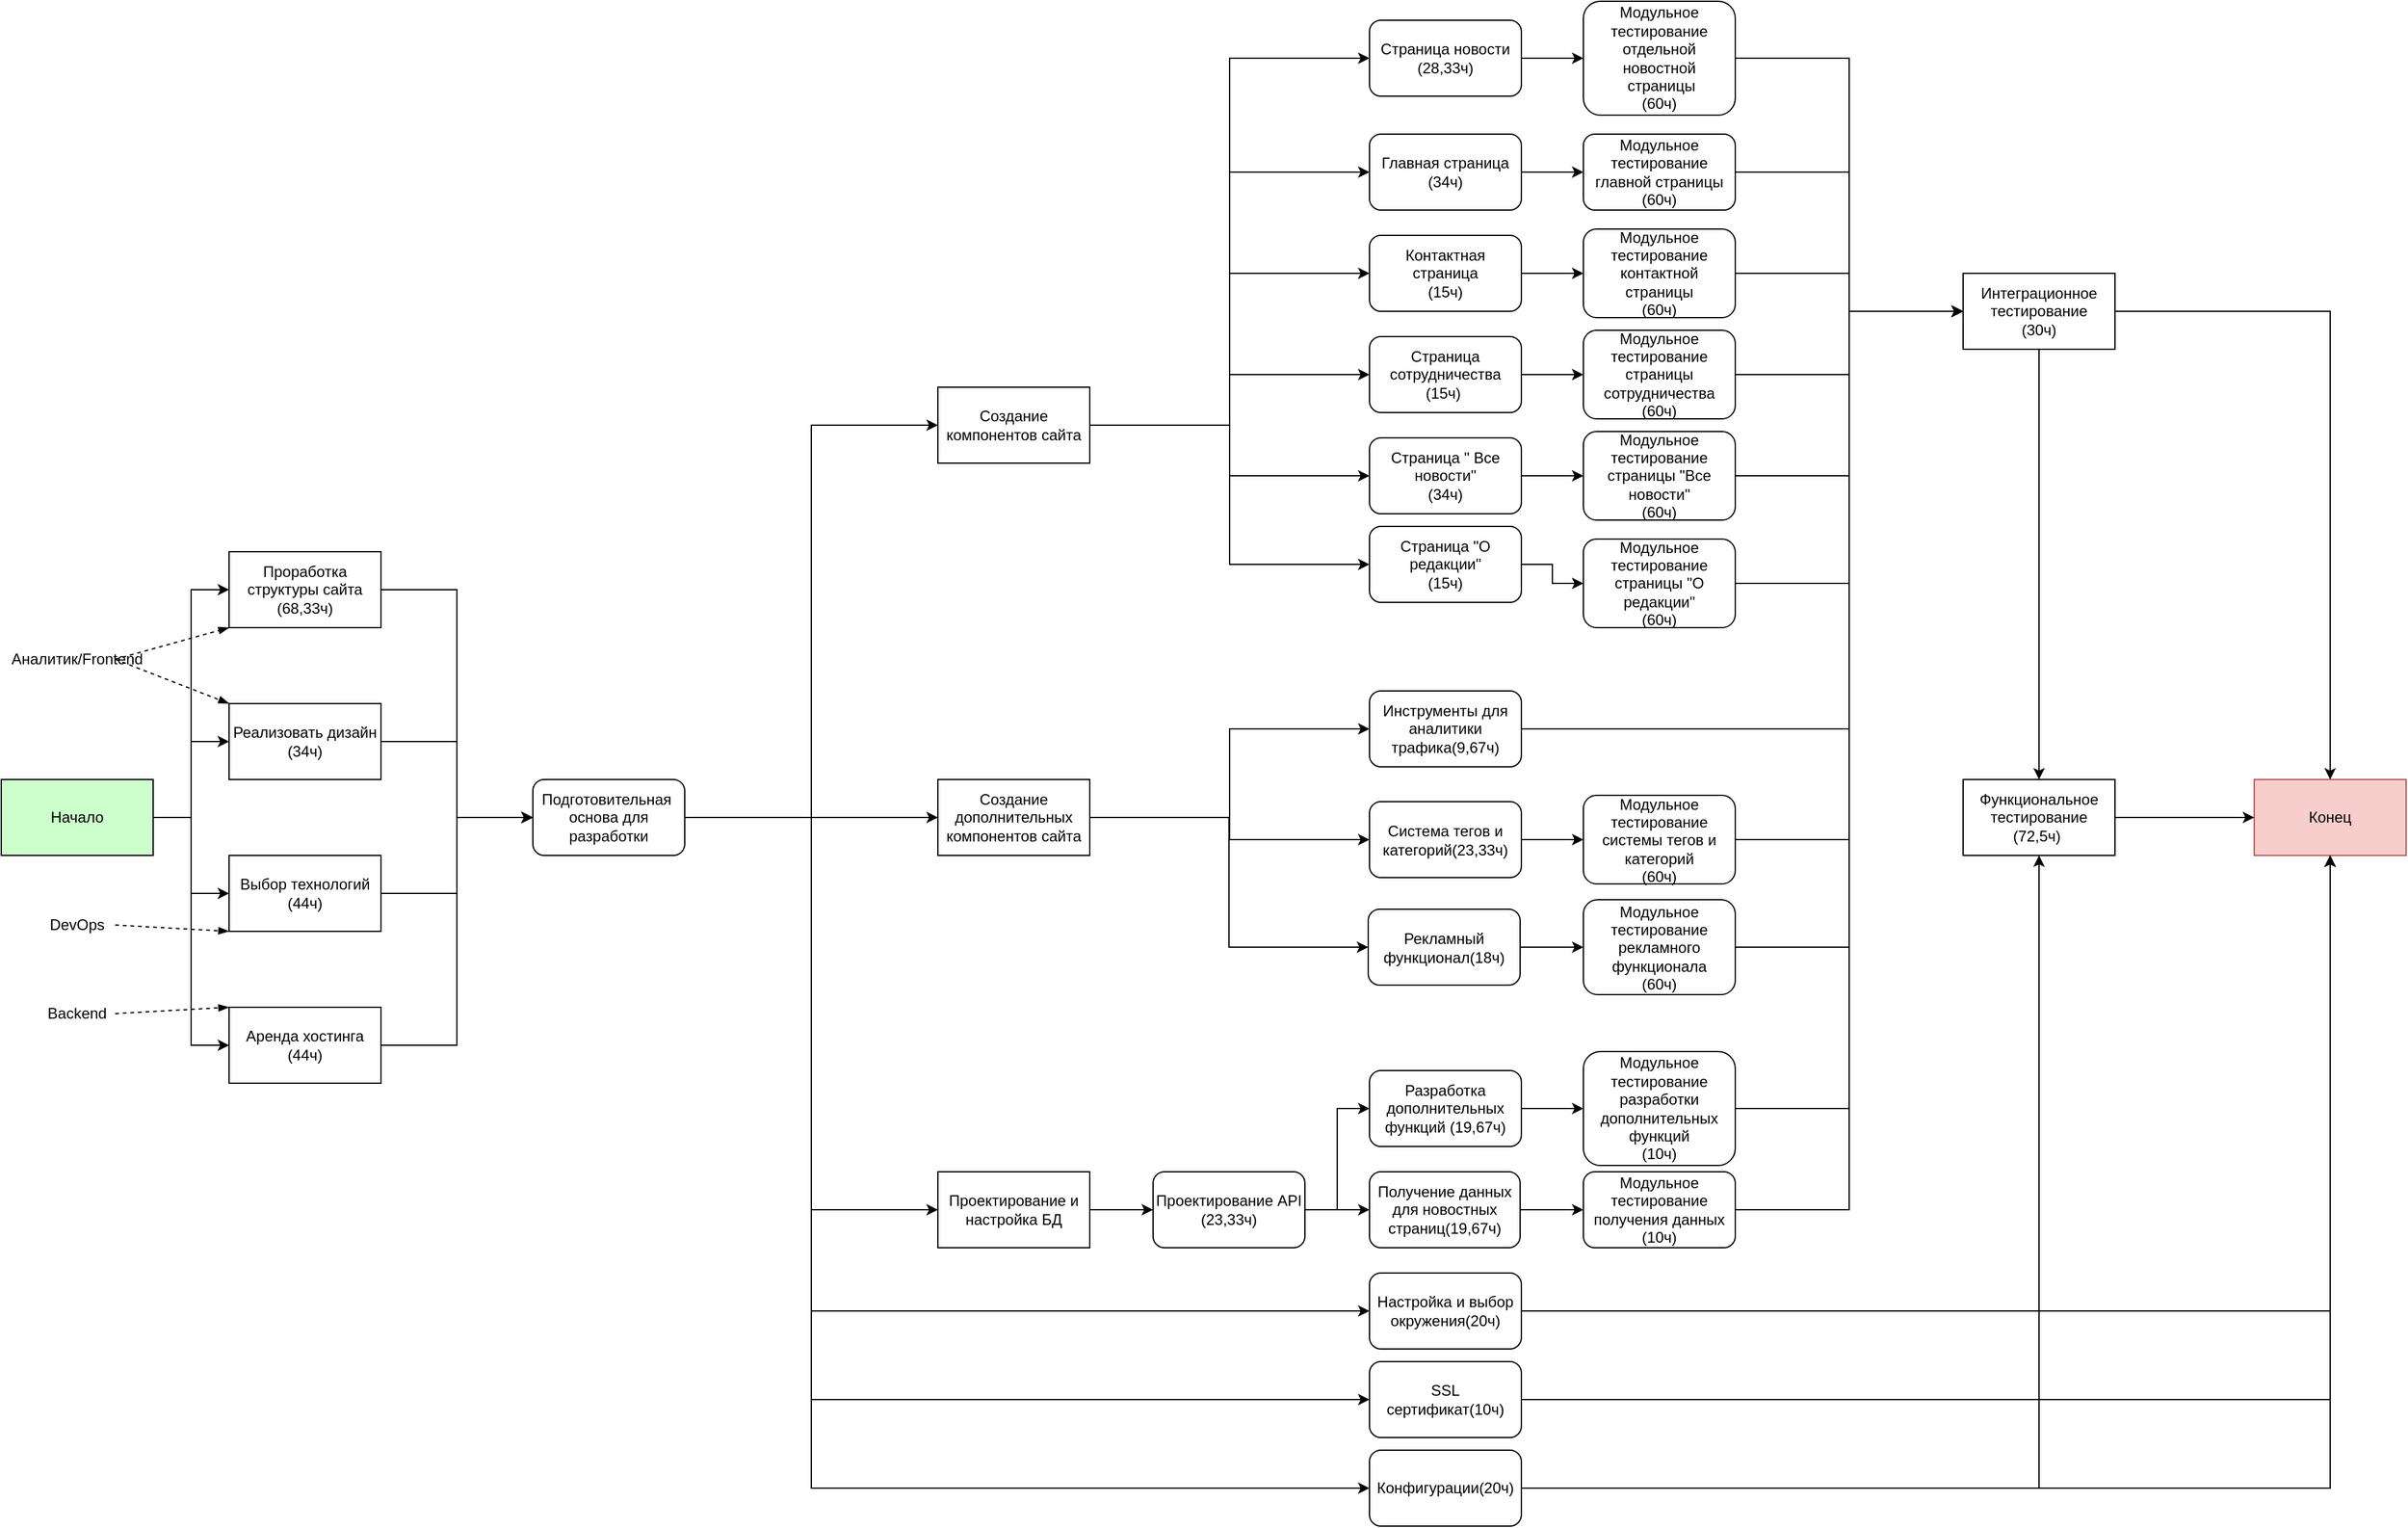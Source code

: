 <mxfile version="24.8.3">
  <diagram name="Страница — 1" id="zLys1Sj3gPk-hwhnI6pH">
    <mxGraphModel dx="2765" dy="2752" grid="1" gridSize="10" guides="1" tooltips="1" connect="1" arrows="1" fold="1" page="1" pageScale="1" pageWidth="827" pageHeight="1169" math="0" shadow="0">
      <root>
        <mxCell id="0" />
        <mxCell id="1" parent="0" />
        <mxCell id="U0roXIEywcuLpYvrEmHH-12" style="edgeStyle=orthogonalEdgeStyle;rounded=0;orthogonalLoop=1;jettySize=auto;html=1;exitX=1;exitY=0.5;exitDx=0;exitDy=0;entryX=0;entryY=0.5;entryDx=0;entryDy=0;" edge="1" parent="1" source="U0roXIEywcuLpYvrEmHH-1" target="U0roXIEywcuLpYvrEmHH-5">
          <mxGeometry relative="1" as="geometry" />
        </mxCell>
        <mxCell id="U0roXIEywcuLpYvrEmHH-13" style="edgeStyle=orthogonalEdgeStyle;rounded=0;orthogonalLoop=1;jettySize=auto;html=1;exitX=1;exitY=0.5;exitDx=0;exitDy=0;entryX=0;entryY=0.5;entryDx=0;entryDy=0;" edge="1" parent="1" source="U0roXIEywcuLpYvrEmHH-1" target="U0roXIEywcuLpYvrEmHH-6">
          <mxGeometry relative="1" as="geometry" />
        </mxCell>
        <mxCell id="U0roXIEywcuLpYvrEmHH-14" style="edgeStyle=orthogonalEdgeStyle;rounded=0;orthogonalLoop=1;jettySize=auto;html=1;exitX=1;exitY=0.5;exitDx=0;exitDy=0;entryX=0;entryY=0.5;entryDx=0;entryDy=0;" edge="1" parent="1" source="U0roXIEywcuLpYvrEmHH-1" target="U0roXIEywcuLpYvrEmHH-3">
          <mxGeometry relative="1" as="geometry" />
        </mxCell>
        <mxCell id="U0roXIEywcuLpYvrEmHH-15" style="edgeStyle=orthogonalEdgeStyle;rounded=0;orthogonalLoop=1;jettySize=auto;html=1;exitX=1;exitY=0.5;exitDx=0;exitDy=0;entryX=0;entryY=0.5;entryDx=0;entryDy=0;" edge="1" parent="1" source="U0roXIEywcuLpYvrEmHH-1" target="U0roXIEywcuLpYvrEmHH-2">
          <mxGeometry relative="1" as="geometry" />
        </mxCell>
        <mxCell id="U0roXIEywcuLpYvrEmHH-1" value="Начало" style="rounded=0;whiteSpace=wrap;html=1;fillColor=#CCFFCC;" vertex="1" parent="1">
          <mxGeometry x="160" y="440" width="120" height="60" as="geometry" />
        </mxCell>
        <mxCell id="U0roXIEywcuLpYvrEmHH-20" style="edgeStyle=orthogonalEdgeStyle;rounded=0;orthogonalLoop=1;jettySize=auto;html=1;exitX=1;exitY=0.5;exitDx=0;exitDy=0;entryX=0;entryY=0.5;entryDx=0;entryDy=0;" edge="1" parent="1" source="U0roXIEywcuLpYvrEmHH-2" target="U0roXIEywcuLpYvrEmHH-16">
          <mxGeometry relative="1" as="geometry" />
        </mxCell>
        <mxCell id="U0roXIEywcuLpYvrEmHH-2" value="Проработка структуры сайта&lt;div&gt;(68,33ч)&lt;/div&gt;" style="rounded=0;whiteSpace=wrap;html=1;" vertex="1" parent="1">
          <mxGeometry x="340" y="260" width="120" height="60" as="geometry" />
        </mxCell>
        <mxCell id="U0roXIEywcuLpYvrEmHH-19" style="edgeStyle=orthogonalEdgeStyle;rounded=0;orthogonalLoop=1;jettySize=auto;html=1;exitX=1;exitY=0.5;exitDx=0;exitDy=0;entryX=0;entryY=0.5;entryDx=0;entryDy=0;" edge="1" parent="1" source="U0roXIEywcuLpYvrEmHH-3" target="U0roXIEywcuLpYvrEmHH-16">
          <mxGeometry relative="1" as="geometry" />
        </mxCell>
        <mxCell id="U0roXIEywcuLpYvrEmHH-3" value="Реализовать дизайн&lt;div&gt;(34ч)&lt;/div&gt;" style="rounded=0;whiteSpace=wrap;html=1;" vertex="1" parent="1">
          <mxGeometry x="340" y="380" width="120" height="60" as="geometry" />
        </mxCell>
        <mxCell id="U0roXIEywcuLpYvrEmHH-18" style="edgeStyle=orthogonalEdgeStyle;rounded=0;orthogonalLoop=1;jettySize=auto;html=1;exitX=1;exitY=0.5;exitDx=0;exitDy=0;entryX=0;entryY=0.5;entryDx=0;entryDy=0;" edge="1" parent="1" source="U0roXIEywcuLpYvrEmHH-5" target="U0roXIEywcuLpYvrEmHH-16">
          <mxGeometry relative="1" as="geometry" />
        </mxCell>
        <mxCell id="U0roXIEywcuLpYvrEmHH-5" value="Выбор технологий&lt;div&gt;(44ч)&lt;/div&gt;" style="rounded=0;whiteSpace=wrap;html=1;" vertex="1" parent="1">
          <mxGeometry x="340" y="500" width="120" height="60" as="geometry" />
        </mxCell>
        <mxCell id="U0roXIEywcuLpYvrEmHH-17" style="edgeStyle=orthogonalEdgeStyle;rounded=0;orthogonalLoop=1;jettySize=auto;html=1;exitX=1;exitY=0.5;exitDx=0;exitDy=0;entryX=0;entryY=0.5;entryDx=0;entryDy=0;" edge="1" parent="1" source="U0roXIEywcuLpYvrEmHH-6" target="U0roXIEywcuLpYvrEmHH-16">
          <mxGeometry relative="1" as="geometry" />
        </mxCell>
        <mxCell id="U0roXIEywcuLpYvrEmHH-6" value="Аренда хостинга&lt;div&gt;(44ч)&lt;/div&gt;" style="rounded=0;whiteSpace=wrap;html=1;" vertex="1" parent="1">
          <mxGeometry x="340" y="620" width="120" height="60" as="geometry" />
        </mxCell>
        <mxCell id="U0roXIEywcuLpYvrEmHH-56" style="edgeStyle=orthogonalEdgeStyle;rounded=0;orthogonalLoop=1;jettySize=auto;html=1;exitX=1;exitY=0.5;exitDx=0;exitDy=0;entryX=0;entryY=0.5;entryDx=0;entryDy=0;" edge="1" parent="1" source="U0roXIEywcuLpYvrEmHH-8" target="U0roXIEywcuLpYvrEmHH-51">
          <mxGeometry relative="1" as="geometry" />
        </mxCell>
        <mxCell id="U0roXIEywcuLpYvrEmHH-57" style="edgeStyle=orthogonalEdgeStyle;rounded=0;orthogonalLoop=1;jettySize=auto;html=1;exitX=1;exitY=0.5;exitDx=0;exitDy=0;entryX=0;entryY=0.5;entryDx=0;entryDy=0;" edge="1" parent="1" source="U0roXIEywcuLpYvrEmHH-8" target="U0roXIEywcuLpYvrEmHH-53">
          <mxGeometry relative="1" as="geometry" />
        </mxCell>
        <mxCell id="U0roXIEywcuLpYvrEmHH-58" style="edgeStyle=orthogonalEdgeStyle;rounded=0;orthogonalLoop=1;jettySize=auto;html=1;exitX=1;exitY=0.5;exitDx=0;exitDy=0;entryX=0;entryY=0.5;entryDx=0;entryDy=0;" edge="1" parent="1" source="U0roXIEywcuLpYvrEmHH-8" target="U0roXIEywcuLpYvrEmHH-54">
          <mxGeometry relative="1" as="geometry" />
        </mxCell>
        <mxCell id="U0roXIEywcuLpYvrEmHH-59" style="edgeStyle=orthogonalEdgeStyle;rounded=0;orthogonalLoop=1;jettySize=auto;html=1;exitX=1;exitY=0.5;exitDx=0;exitDy=0;entryX=0;entryY=0.5;entryDx=0;entryDy=0;" edge="1" parent="1" source="U0roXIEywcuLpYvrEmHH-8" target="U0roXIEywcuLpYvrEmHH-55">
          <mxGeometry relative="1" as="geometry" />
        </mxCell>
        <mxCell id="U0roXIEywcuLpYvrEmHH-83" style="edgeStyle=orthogonalEdgeStyle;rounded=0;orthogonalLoop=1;jettySize=auto;html=1;entryX=0;entryY=0.5;entryDx=0;entryDy=0;exitX=1;exitY=0.5;exitDx=0;exitDy=0;" edge="1" parent="1" source="U0roXIEywcuLpYvrEmHH-8" target="U0roXIEywcuLpYvrEmHH-73">
          <mxGeometry relative="1" as="geometry">
            <mxPoint x="1060" y="120" as="sourcePoint" />
          </mxGeometry>
        </mxCell>
        <mxCell id="U0roXIEywcuLpYvrEmHH-105" style="edgeStyle=orthogonalEdgeStyle;rounded=0;orthogonalLoop=1;jettySize=auto;html=1;exitX=1;exitY=0.5;exitDx=0;exitDy=0;entryX=0;entryY=0.5;entryDx=0;entryDy=0;" edge="1" parent="1" source="U0roXIEywcuLpYvrEmHH-8" target="U0roXIEywcuLpYvrEmHH-104">
          <mxGeometry relative="1" as="geometry" />
        </mxCell>
        <mxCell id="U0roXIEywcuLpYvrEmHH-8" value="Создание компонентов сайта" style="rounded=0;whiteSpace=wrap;html=1;" vertex="1" parent="1">
          <mxGeometry x="900" y="130" width="120" height="60" as="geometry" />
        </mxCell>
        <mxCell id="U0roXIEywcuLpYvrEmHH-88" style="edgeStyle=orthogonalEdgeStyle;rounded=0;orthogonalLoop=1;jettySize=auto;html=1;exitX=1;exitY=0.5;exitDx=0;exitDy=0;entryX=0;entryY=0.5;entryDx=0;entryDy=0;" edge="1" parent="1" source="U0roXIEywcuLpYvrEmHH-9" target="U0roXIEywcuLpYvrEmHH-87">
          <mxGeometry relative="1" as="geometry" />
        </mxCell>
        <mxCell id="U0roXIEywcuLpYvrEmHH-97" style="edgeStyle=orthogonalEdgeStyle;rounded=0;orthogonalLoop=1;jettySize=auto;html=1;exitX=1;exitY=0.5;exitDx=0;exitDy=0;entryX=0;entryY=0.5;entryDx=0;entryDy=0;" edge="1" parent="1" source="U0roXIEywcuLpYvrEmHH-9" target="U0roXIEywcuLpYvrEmHH-96">
          <mxGeometry relative="1" as="geometry" />
        </mxCell>
        <mxCell id="U0roXIEywcuLpYvrEmHH-102" style="edgeStyle=orthogonalEdgeStyle;rounded=0;orthogonalLoop=1;jettySize=auto;html=1;exitX=1;exitY=0.5;exitDx=0;exitDy=0;entryX=0;entryY=0.5;entryDx=0;entryDy=0;" edge="1" parent="1" source="U0roXIEywcuLpYvrEmHH-9" target="U0roXIEywcuLpYvrEmHH-101">
          <mxGeometry relative="1" as="geometry" />
        </mxCell>
        <mxCell id="U0roXIEywcuLpYvrEmHH-9" value="Создание дополнительных компонентов сайта" style="rounded=0;whiteSpace=wrap;html=1;" vertex="1" parent="1">
          <mxGeometry x="900" y="440" width="120" height="60" as="geometry" />
        </mxCell>
        <mxCell id="U0roXIEywcuLpYvrEmHH-111" style="edgeStyle=orthogonalEdgeStyle;rounded=0;orthogonalLoop=1;jettySize=auto;html=1;exitX=1;exitY=0.5;exitDx=0;exitDy=0;entryX=0;entryY=0.5;entryDx=0;entryDy=0;" edge="1" parent="1" source="U0roXIEywcuLpYvrEmHH-10" target="U0roXIEywcuLpYvrEmHH-110">
          <mxGeometry relative="1" as="geometry" />
        </mxCell>
        <mxCell id="U0roXIEywcuLpYvrEmHH-10" value="Проектирование и настройка БД" style="rounded=0;whiteSpace=wrap;html=1;" vertex="1" parent="1">
          <mxGeometry x="900" y="750" width="120" height="60" as="geometry" />
        </mxCell>
        <mxCell id="U0roXIEywcuLpYvrEmHH-39" style="edgeStyle=orthogonalEdgeStyle;rounded=0;orthogonalLoop=1;jettySize=auto;html=1;exitX=1;exitY=0.5;exitDx=0;exitDy=0;entryX=0;entryY=0.5;entryDx=0;entryDy=0;" edge="1" parent="1" target="U0roXIEywcuLpYvrEmHH-35">
          <mxGeometry relative="1" as="geometry">
            <mxPoint x="710" y="470" as="sourcePoint" />
            <mxPoint x="1350" y="950" as="targetPoint" />
            <Array as="points">
              <mxPoint x="800" y="470" />
              <mxPoint x="800" y="1000" />
            </Array>
          </mxGeometry>
        </mxCell>
        <mxCell id="U0roXIEywcuLpYvrEmHH-40" style="edgeStyle=orthogonalEdgeStyle;rounded=0;orthogonalLoop=1;jettySize=auto;html=1;exitX=1;exitY=0.5;exitDx=0;exitDy=0;entryX=0;entryY=0.5;entryDx=0;entryDy=0;" edge="1" parent="1" source="U0roXIEywcuLpYvrEmHH-16" target="U0roXIEywcuLpYvrEmHH-34">
          <mxGeometry relative="1" as="geometry">
            <Array as="points">
              <mxPoint x="800" y="470" />
              <mxPoint x="800" y="930" />
            </Array>
          </mxGeometry>
        </mxCell>
        <mxCell id="U0roXIEywcuLpYvrEmHH-41" style="edgeStyle=orthogonalEdgeStyle;rounded=0;orthogonalLoop=1;jettySize=auto;html=1;exitX=1;exitY=0.5;exitDx=0;exitDy=0;entryX=0;entryY=0.5;entryDx=0;entryDy=0;" edge="1" parent="1" source="U0roXIEywcuLpYvrEmHH-16" target="U0roXIEywcuLpYvrEmHH-33">
          <mxGeometry relative="1" as="geometry">
            <Array as="points">
              <mxPoint x="800" y="470" />
              <mxPoint x="800" y="860" />
            </Array>
          </mxGeometry>
        </mxCell>
        <mxCell id="U0roXIEywcuLpYvrEmHH-46" style="edgeStyle=orthogonalEdgeStyle;rounded=0;orthogonalLoop=1;jettySize=auto;html=1;exitX=1;exitY=0.5;exitDx=0;exitDy=0;entryX=0;entryY=0.5;entryDx=0;entryDy=0;" edge="1" parent="1" source="U0roXIEywcuLpYvrEmHH-16" target="U0roXIEywcuLpYvrEmHH-10">
          <mxGeometry relative="1" as="geometry" />
        </mxCell>
        <mxCell id="U0roXIEywcuLpYvrEmHH-47" style="edgeStyle=orthogonalEdgeStyle;rounded=0;orthogonalLoop=1;jettySize=auto;html=1;exitX=1;exitY=0.5;exitDx=0;exitDy=0;entryX=0;entryY=0.5;entryDx=0;entryDy=0;" edge="1" parent="1" source="U0roXIEywcuLpYvrEmHH-16" target="U0roXIEywcuLpYvrEmHH-8">
          <mxGeometry relative="1" as="geometry" />
        </mxCell>
        <mxCell id="U0roXIEywcuLpYvrEmHH-48" style="edgeStyle=orthogonalEdgeStyle;rounded=0;orthogonalLoop=1;jettySize=auto;html=1;exitX=1;exitY=0.5;exitDx=0;exitDy=0;" edge="1" parent="1" source="U0roXIEywcuLpYvrEmHH-16" target="U0roXIEywcuLpYvrEmHH-9">
          <mxGeometry relative="1" as="geometry" />
        </mxCell>
        <mxCell id="U0roXIEywcuLpYvrEmHH-16" value="Подготовительная&amp;nbsp;&lt;div&gt;основа для разработки&lt;/div&gt;" style="rounded=1;whiteSpace=wrap;html=1;" vertex="1" parent="1">
          <mxGeometry x="580" y="440" width="120" height="60" as="geometry" />
        </mxCell>
        <mxCell id="U0roXIEywcuLpYvrEmHH-21" value="Аналитик/Frontend" style="text;html=1;align=center;verticalAlign=middle;whiteSpace=wrap;rounded=0;" vertex="1" parent="1">
          <mxGeometry x="190" y="330" width="60" height="30" as="geometry" />
        </mxCell>
        <mxCell id="U0roXIEywcuLpYvrEmHH-22" value="DevOps" style="text;html=1;align=center;verticalAlign=middle;whiteSpace=wrap;rounded=0;" vertex="1" parent="1">
          <mxGeometry x="190" y="540" width="60" height="30" as="geometry" />
        </mxCell>
        <mxCell id="U0roXIEywcuLpYvrEmHH-24" value="Backend" style="text;html=1;align=center;verticalAlign=middle;whiteSpace=wrap;rounded=0;" vertex="1" parent="1">
          <mxGeometry x="190" y="610" width="60" height="30" as="geometry" />
        </mxCell>
        <mxCell id="U0roXIEywcuLpYvrEmHH-25" value="" style="fontSize=12;html=1;endArrow=blockThin;endFill=1;startArrow=none;rounded=0;startFill=0;dashed=1;exitX=1;exitY=0.5;exitDx=0;exitDy=0;entryX=0;entryY=1;entryDx=0;entryDy=0;" edge="1" parent="1" source="U0roXIEywcuLpYvrEmHH-21" target="U0roXIEywcuLpYvrEmHH-2">
          <mxGeometry width="60" height="60" relative="1" as="geometry">
            <mxPoint x="300" y="210" as="sourcePoint" />
            <mxPoint x="360" y="150" as="targetPoint" />
          </mxGeometry>
        </mxCell>
        <mxCell id="U0roXIEywcuLpYvrEmHH-26" value="" style="fontSize=12;html=1;endArrow=blockThin;endFill=1;startArrow=none;rounded=0;startFill=0;dashed=1;exitX=1;exitY=0.5;exitDx=0;exitDy=0;entryX=0;entryY=0;entryDx=0;entryDy=0;" edge="1" parent="1" source="U0roXIEywcuLpYvrEmHH-21" target="U0roXIEywcuLpYvrEmHH-3">
          <mxGeometry width="60" height="60" relative="1" as="geometry">
            <mxPoint x="260" y="375" as="sourcePoint" />
            <mxPoint x="350" y="300" as="targetPoint" />
          </mxGeometry>
        </mxCell>
        <mxCell id="U0roXIEywcuLpYvrEmHH-27" value="" style="fontSize=12;html=1;endArrow=blockThin;endFill=1;startArrow=none;rounded=0;startFill=0;dashed=1;exitX=1;exitY=0.5;exitDx=0;exitDy=0;entryX=0;entryY=1;entryDx=0;entryDy=0;" edge="1" parent="1" source="U0roXIEywcuLpYvrEmHH-22" target="U0roXIEywcuLpYvrEmHH-5">
          <mxGeometry width="60" height="60" relative="1" as="geometry">
            <mxPoint x="260" y="355" as="sourcePoint" />
            <mxPoint x="350" y="390" as="targetPoint" />
          </mxGeometry>
        </mxCell>
        <mxCell id="U0roXIEywcuLpYvrEmHH-28" value="" style="fontSize=12;html=1;endArrow=blockThin;endFill=1;startArrow=none;rounded=0;startFill=0;dashed=1;exitX=1;exitY=0.5;exitDx=0;exitDy=0;entryX=0;entryY=0;entryDx=0;entryDy=0;" edge="1" parent="1" source="U0roXIEywcuLpYvrEmHH-24" target="U0roXIEywcuLpYvrEmHH-6">
          <mxGeometry width="60" height="60" relative="1" as="geometry">
            <mxPoint x="260" y="565" as="sourcePoint" />
            <mxPoint x="350" y="570" as="targetPoint" />
          </mxGeometry>
        </mxCell>
        <mxCell id="U0roXIEywcuLpYvrEmHH-30" value="Конец" style="rounded=0;whiteSpace=wrap;html=1;fillColor=#f8cecc;strokeColor=#b85450;" vertex="1" parent="1">
          <mxGeometry x="1940" y="440" width="120" height="60" as="geometry" />
        </mxCell>
        <mxCell id="U0roXIEywcuLpYvrEmHH-42" style="edgeStyle=orthogonalEdgeStyle;rounded=0;orthogonalLoop=1;jettySize=auto;html=1;exitX=1;exitY=0.5;exitDx=0;exitDy=0;entryX=0.5;entryY=0;entryDx=0;entryDy=0;" edge="1" parent="1" source="U0roXIEywcuLpYvrEmHH-31" target="U0roXIEywcuLpYvrEmHH-30">
          <mxGeometry relative="1" as="geometry">
            <Array as="points">
              <mxPoint x="2000" y="70" />
            </Array>
          </mxGeometry>
        </mxCell>
        <mxCell id="U0roXIEywcuLpYvrEmHH-43" style="edgeStyle=orthogonalEdgeStyle;rounded=0;orthogonalLoop=1;jettySize=auto;html=1;exitX=0.5;exitY=1;exitDx=0;exitDy=0;" edge="1" parent="1" source="U0roXIEywcuLpYvrEmHH-31" target="U0roXIEywcuLpYvrEmHH-32">
          <mxGeometry relative="1" as="geometry">
            <Array as="points" />
          </mxGeometry>
        </mxCell>
        <mxCell id="U0roXIEywcuLpYvrEmHH-31" value="Интеграционное тестирование&lt;div&gt;(30ч)&lt;/div&gt;" style="rounded=0;whiteSpace=wrap;html=1;" vertex="1" parent="1">
          <mxGeometry x="1710" y="40" width="120" height="60" as="geometry" />
        </mxCell>
        <mxCell id="U0roXIEywcuLpYvrEmHH-44" style="edgeStyle=orthogonalEdgeStyle;rounded=0;orthogonalLoop=1;jettySize=auto;html=1;exitX=1;exitY=0.5;exitDx=0;exitDy=0;entryX=0;entryY=0.5;entryDx=0;entryDy=0;" edge="1" parent="1" source="U0roXIEywcuLpYvrEmHH-32" target="U0roXIEywcuLpYvrEmHH-30">
          <mxGeometry relative="1" as="geometry" />
        </mxCell>
        <mxCell id="U0roXIEywcuLpYvrEmHH-32" value="Функциональное тестирование (72,5ч)&amp;nbsp;" style="rounded=0;whiteSpace=wrap;html=1;" vertex="1" parent="1">
          <mxGeometry x="1710" y="440" width="120" height="60" as="geometry" />
        </mxCell>
        <mxCell id="U0roXIEywcuLpYvrEmHH-36" style="edgeStyle=orthogonalEdgeStyle;rounded=0;orthogonalLoop=1;jettySize=auto;html=1;exitX=1;exitY=0.5;exitDx=0;exitDy=0;entryX=0.5;entryY=1;entryDx=0;entryDy=0;" edge="1" parent="1" source="U0roXIEywcuLpYvrEmHH-33" target="U0roXIEywcuLpYvrEmHH-30">
          <mxGeometry relative="1" as="geometry" />
        </mxCell>
        <mxCell id="U0roXIEywcuLpYvrEmHH-33" value="Настройка и выбор окружения(20ч)" style="rounded=1;whiteSpace=wrap;html=1;" vertex="1" parent="1">
          <mxGeometry x="1241" y="830" width="120" height="60" as="geometry" />
        </mxCell>
        <mxCell id="U0roXIEywcuLpYvrEmHH-37" style="edgeStyle=orthogonalEdgeStyle;rounded=0;orthogonalLoop=1;jettySize=auto;html=1;exitX=1;exitY=0.5;exitDx=0;exitDy=0;entryX=0.5;entryY=1;entryDx=0;entryDy=0;" edge="1" parent="1" source="U0roXIEywcuLpYvrEmHH-34" target="U0roXIEywcuLpYvrEmHH-30">
          <mxGeometry relative="1" as="geometry">
            <mxPoint x="1940" y="490" as="targetPoint" />
          </mxGeometry>
        </mxCell>
        <mxCell id="U0roXIEywcuLpYvrEmHH-34" value="SSL сертификат(10ч)" style="rounded=1;whiteSpace=wrap;html=1;" vertex="1" parent="1">
          <mxGeometry x="1241" y="900" width="120" height="60" as="geometry" />
        </mxCell>
        <mxCell id="U0roXIEywcuLpYvrEmHH-38" style="edgeStyle=orthogonalEdgeStyle;rounded=0;orthogonalLoop=1;jettySize=auto;html=1;exitX=1;exitY=0.5;exitDx=0;exitDy=0;entryX=0.5;entryY=1;entryDx=0;entryDy=0;" edge="1" parent="1" source="U0roXIEywcuLpYvrEmHH-35" target="U0roXIEywcuLpYvrEmHH-30">
          <mxGeometry relative="1" as="geometry">
            <mxPoint x="1940" y="500" as="targetPoint" />
          </mxGeometry>
        </mxCell>
        <mxCell id="U0roXIEywcuLpYvrEmHH-45" style="edgeStyle=orthogonalEdgeStyle;rounded=0;orthogonalLoop=1;jettySize=auto;html=1;exitX=1;exitY=0.5;exitDx=0;exitDy=0;entryX=0.5;entryY=1;entryDx=0;entryDy=0;" edge="1" parent="1" source="U0roXIEywcuLpYvrEmHH-35" target="U0roXIEywcuLpYvrEmHH-32">
          <mxGeometry relative="1" as="geometry" />
        </mxCell>
        <mxCell id="U0roXIEywcuLpYvrEmHH-35" value="Конфигурации(20ч)" style="rounded=1;whiteSpace=wrap;html=1;" vertex="1" parent="1">
          <mxGeometry x="1241" y="970" width="120" height="60" as="geometry" />
        </mxCell>
        <mxCell id="U0roXIEywcuLpYvrEmHH-65" style="edgeStyle=orthogonalEdgeStyle;rounded=0;orthogonalLoop=1;jettySize=auto;html=1;exitX=1;exitY=0.5;exitDx=0;exitDy=0;entryX=0;entryY=0.5;entryDx=0;entryDy=0;" edge="1" parent="1" source="U0roXIEywcuLpYvrEmHH-51" target="U0roXIEywcuLpYvrEmHH-61">
          <mxGeometry relative="1" as="geometry" />
        </mxCell>
        <mxCell id="U0roXIEywcuLpYvrEmHH-51" value="Главная страница&lt;div&gt;(34ч)&lt;/div&gt;" style="rounded=1;whiteSpace=wrap;html=1;" vertex="1" parent="1">
          <mxGeometry x="1241" y="-70" width="120" height="60" as="geometry" />
        </mxCell>
        <mxCell id="U0roXIEywcuLpYvrEmHH-66" style="edgeStyle=orthogonalEdgeStyle;rounded=0;orthogonalLoop=1;jettySize=auto;html=1;exitX=1;exitY=0.5;exitDx=0;exitDy=0;entryX=0;entryY=0.5;entryDx=0;entryDy=0;" edge="1" parent="1" source="U0roXIEywcuLpYvrEmHH-53" target="U0roXIEywcuLpYvrEmHH-62">
          <mxGeometry relative="1" as="geometry" />
        </mxCell>
        <mxCell id="U0roXIEywcuLpYvrEmHH-53" value="Контактная страница&lt;div&gt;(15ч)&lt;/div&gt;" style="rounded=1;whiteSpace=wrap;html=1;" vertex="1" parent="1">
          <mxGeometry x="1241" y="10" width="120" height="60" as="geometry" />
        </mxCell>
        <mxCell id="U0roXIEywcuLpYvrEmHH-67" style="edgeStyle=orthogonalEdgeStyle;rounded=0;orthogonalLoop=1;jettySize=auto;html=1;exitX=1;exitY=0.5;exitDx=0;exitDy=0;" edge="1" parent="1" source="U0roXIEywcuLpYvrEmHH-54" target="U0roXIEywcuLpYvrEmHH-63">
          <mxGeometry relative="1" as="geometry" />
        </mxCell>
        <mxCell id="U0roXIEywcuLpYvrEmHH-54" value="Страница сотрудничества&lt;div&gt;(15ч)&amp;nbsp;&lt;/div&gt;" style="rounded=1;whiteSpace=wrap;html=1;" vertex="1" parent="1">
          <mxGeometry x="1241" y="90" width="120" height="60" as="geometry" />
        </mxCell>
        <mxCell id="U0roXIEywcuLpYvrEmHH-68" style="edgeStyle=orthogonalEdgeStyle;rounded=0;orthogonalLoop=1;jettySize=auto;html=1;exitX=1;exitY=0.5;exitDx=0;exitDy=0;entryX=0;entryY=0.5;entryDx=0;entryDy=0;" edge="1" parent="1" source="U0roXIEywcuLpYvrEmHH-55" target="U0roXIEywcuLpYvrEmHH-64">
          <mxGeometry relative="1" as="geometry" />
        </mxCell>
        <mxCell id="U0roXIEywcuLpYvrEmHH-55" value="Страница &quot; Все новости&quot;&lt;div&gt;(34ч)&lt;/div&gt;" style="rounded=1;whiteSpace=wrap;html=1;" vertex="1" parent="1">
          <mxGeometry x="1241" y="170" width="120" height="60" as="geometry" />
        </mxCell>
        <mxCell id="U0roXIEywcuLpYvrEmHH-69" style="edgeStyle=orthogonalEdgeStyle;rounded=0;orthogonalLoop=1;jettySize=auto;html=1;exitX=1;exitY=0.5;exitDx=0;exitDy=0;entryX=0;entryY=0.5;entryDx=0;entryDy=0;" edge="1" parent="1" source="U0roXIEywcuLpYvrEmHH-61" target="U0roXIEywcuLpYvrEmHH-31">
          <mxGeometry relative="1" as="geometry" />
        </mxCell>
        <mxCell id="U0roXIEywcuLpYvrEmHH-61" value="Модульное тестирование главной страницы&lt;div&gt;(60ч)&lt;br&gt;&lt;/div&gt;" style="rounded=1;whiteSpace=wrap;html=1;" vertex="1" parent="1">
          <mxGeometry x="1410" y="-70" width="120" height="60" as="geometry" />
        </mxCell>
        <mxCell id="U0roXIEywcuLpYvrEmHH-70" style="edgeStyle=orthogonalEdgeStyle;rounded=0;orthogonalLoop=1;jettySize=auto;html=1;exitX=1;exitY=0.5;exitDx=0;exitDy=0;entryX=0;entryY=0.5;entryDx=0;entryDy=0;" edge="1" parent="1" source="U0roXIEywcuLpYvrEmHH-62" target="U0roXIEywcuLpYvrEmHH-31">
          <mxGeometry relative="1" as="geometry">
            <mxPoint x="1660" y="250" as="targetPoint" />
          </mxGeometry>
        </mxCell>
        <mxCell id="U0roXIEywcuLpYvrEmHH-62" value="Модульное тестирование контактной страницы&lt;div&gt;(60ч)&lt;br&gt;&lt;/div&gt;" style="rounded=1;whiteSpace=wrap;html=1;" vertex="1" parent="1">
          <mxGeometry x="1410" y="5" width="120" height="70" as="geometry" />
        </mxCell>
        <mxCell id="U0roXIEywcuLpYvrEmHH-71" style="edgeStyle=orthogonalEdgeStyle;rounded=0;orthogonalLoop=1;jettySize=auto;html=1;exitX=1;exitY=0.5;exitDx=0;exitDy=0;entryX=0;entryY=0.5;entryDx=0;entryDy=0;" edge="1" parent="1" source="U0roXIEywcuLpYvrEmHH-63" target="U0roXIEywcuLpYvrEmHH-31">
          <mxGeometry relative="1" as="geometry" />
        </mxCell>
        <mxCell id="U0roXIEywcuLpYvrEmHH-63" value="Модульное тестирование&lt;div&gt;страницы сотрудничества&lt;/div&gt;&lt;div&gt;(60ч)&lt;br&gt;&lt;/div&gt;" style="rounded=1;whiteSpace=wrap;html=1;" vertex="1" parent="1">
          <mxGeometry x="1410" y="85" width="120" height="70" as="geometry" />
        </mxCell>
        <mxCell id="U0roXIEywcuLpYvrEmHH-72" style="edgeStyle=orthogonalEdgeStyle;rounded=0;orthogonalLoop=1;jettySize=auto;html=1;exitX=1;exitY=0.5;exitDx=0;exitDy=0;entryX=0;entryY=0.5;entryDx=0;entryDy=0;" edge="1" parent="1" source="U0roXIEywcuLpYvrEmHH-64" target="U0roXIEywcuLpYvrEmHH-31">
          <mxGeometry relative="1" as="geometry" />
        </mxCell>
        <mxCell id="U0roXIEywcuLpYvrEmHH-64" value="Модульное тестирование&lt;div&gt;страницы &quot;Все новости&quot;&lt;/div&gt;&lt;div&gt;(60ч)&lt;br&gt;&lt;/div&gt;" style="rounded=1;whiteSpace=wrap;html=1;" vertex="1" parent="1">
          <mxGeometry x="1410" y="165" width="120" height="70" as="geometry" />
        </mxCell>
        <mxCell id="U0roXIEywcuLpYvrEmHH-80" style="edgeStyle=orthogonalEdgeStyle;rounded=0;orthogonalLoop=1;jettySize=auto;html=1;exitX=1;exitY=0.5;exitDx=0;exitDy=0;entryX=0;entryY=0.5;entryDx=0;entryDy=0;" edge="1" parent="1" source="U0roXIEywcuLpYvrEmHH-73" target="U0roXIEywcuLpYvrEmHH-77">
          <mxGeometry relative="1" as="geometry" />
        </mxCell>
        <mxCell id="U0roXIEywcuLpYvrEmHH-73" value="Страница &quot;О редакции&quot;&lt;div&gt;(15ч)&lt;/div&gt;" style="rounded=1;whiteSpace=wrap;html=1;" vertex="1" parent="1">
          <mxGeometry x="1241" y="240" width="120" height="60" as="geometry" />
        </mxCell>
        <mxCell id="U0roXIEywcuLpYvrEmHH-86" style="edgeStyle=orthogonalEdgeStyle;rounded=0;orthogonalLoop=1;jettySize=auto;html=1;exitX=1;exitY=0.5;exitDx=0;exitDy=0;entryX=0;entryY=0.5;entryDx=0;entryDy=0;" edge="1" parent="1" source="U0roXIEywcuLpYvrEmHH-77" target="U0roXIEywcuLpYvrEmHH-31">
          <mxGeometry relative="1" as="geometry" />
        </mxCell>
        <mxCell id="U0roXIEywcuLpYvrEmHH-77" value="Модульное тестирование страницы &quot;О редакции&quot;&lt;div&gt;(60ч)&lt;br&gt;&lt;/div&gt;" style="rounded=1;whiteSpace=wrap;html=1;" vertex="1" parent="1">
          <mxGeometry x="1410" y="250" width="120" height="70" as="geometry" />
        </mxCell>
        <mxCell id="U0roXIEywcuLpYvrEmHH-94" style="edgeStyle=orthogonalEdgeStyle;rounded=0;orthogonalLoop=1;jettySize=auto;html=1;exitX=1;exitY=0.5;exitDx=0;exitDy=0;entryX=0;entryY=0.5;entryDx=0;entryDy=0;" edge="1" parent="1" source="U0roXIEywcuLpYvrEmHH-87" target="U0roXIEywcuLpYvrEmHH-93">
          <mxGeometry relative="1" as="geometry" />
        </mxCell>
        <mxCell id="U0roXIEywcuLpYvrEmHH-87" value="Система тегов и категорий(23,33ч)" style="rounded=1;whiteSpace=wrap;html=1;" vertex="1" parent="1">
          <mxGeometry x="1241" y="457.5" width="120" height="60" as="geometry" />
        </mxCell>
        <mxCell id="U0roXIEywcuLpYvrEmHH-95" style="edgeStyle=orthogonalEdgeStyle;rounded=0;orthogonalLoop=1;jettySize=auto;html=1;exitX=1;exitY=0.5;exitDx=0;exitDy=0;entryX=0;entryY=0.5;entryDx=0;entryDy=0;" edge="1" parent="1" source="U0roXIEywcuLpYvrEmHH-93" target="U0roXIEywcuLpYvrEmHH-31">
          <mxGeometry relative="1" as="geometry" />
        </mxCell>
        <mxCell id="U0roXIEywcuLpYvrEmHH-93" value="Модульное тестирование системы тегов и категорий&lt;div&gt;(60ч)&lt;br&gt;&lt;/div&gt;" style="rounded=1;whiteSpace=wrap;html=1;" vertex="1" parent="1">
          <mxGeometry x="1410" y="452.5" width="120" height="70" as="geometry" />
        </mxCell>
        <mxCell id="U0roXIEywcuLpYvrEmHH-99" style="edgeStyle=orthogonalEdgeStyle;rounded=0;orthogonalLoop=1;jettySize=auto;html=1;exitX=1;exitY=0.5;exitDx=0;exitDy=0;entryX=0;entryY=0.5;entryDx=0;entryDy=0;" edge="1" parent="1" source="U0roXIEywcuLpYvrEmHH-96" target="U0roXIEywcuLpYvrEmHH-98">
          <mxGeometry relative="1" as="geometry" />
        </mxCell>
        <mxCell id="U0roXIEywcuLpYvrEmHH-96" value="Рекламный функционал(18ч)" style="rounded=1;whiteSpace=wrap;html=1;" vertex="1" parent="1">
          <mxGeometry x="1240" y="542.5" width="120" height="60" as="geometry" />
        </mxCell>
        <mxCell id="U0roXIEywcuLpYvrEmHH-100" style="edgeStyle=orthogonalEdgeStyle;rounded=0;orthogonalLoop=1;jettySize=auto;html=1;exitX=1;exitY=0.5;exitDx=0;exitDy=0;entryX=0;entryY=0.5;entryDx=0;entryDy=0;" edge="1" parent="1" source="U0roXIEywcuLpYvrEmHH-98" target="U0roXIEywcuLpYvrEmHH-31">
          <mxGeometry relative="1" as="geometry" />
        </mxCell>
        <mxCell id="U0roXIEywcuLpYvrEmHH-98" value="Модульное тестирование рекламного функционала&lt;div&gt;(60ч)&lt;br&gt;&lt;/div&gt;" style="rounded=1;whiteSpace=wrap;html=1;" vertex="1" parent="1">
          <mxGeometry x="1410" y="535" width="120" height="75" as="geometry" />
        </mxCell>
        <mxCell id="U0roXIEywcuLpYvrEmHH-103" style="edgeStyle=orthogonalEdgeStyle;rounded=0;orthogonalLoop=1;jettySize=auto;html=1;exitX=1;exitY=0.5;exitDx=0;exitDy=0;entryX=0;entryY=0.5;entryDx=0;entryDy=0;" edge="1" parent="1" source="U0roXIEywcuLpYvrEmHH-101" target="U0roXIEywcuLpYvrEmHH-31">
          <mxGeometry relative="1" as="geometry">
            <Array as="points">
              <mxPoint x="1620" y="400" />
              <mxPoint x="1620" y="70" />
            </Array>
          </mxGeometry>
        </mxCell>
        <mxCell id="U0roXIEywcuLpYvrEmHH-101" value="Инструменты для аналитики трафика(9,67ч)" style="rounded=1;whiteSpace=wrap;html=1;" vertex="1" parent="1">
          <mxGeometry x="1241" y="370" width="120" height="60" as="geometry" />
        </mxCell>
        <mxCell id="U0roXIEywcuLpYvrEmHH-106" style="edgeStyle=orthogonalEdgeStyle;rounded=0;orthogonalLoop=1;jettySize=auto;html=1;exitX=1;exitY=0.5;exitDx=0;exitDy=0;entryX=0;entryY=0.5;entryDx=0;entryDy=0;" edge="1" parent="1" source="U0roXIEywcuLpYvrEmHH-104" target="U0roXIEywcuLpYvrEmHH-107">
          <mxGeometry relative="1" as="geometry">
            <mxPoint x="1430" y="-130" as="targetPoint" />
          </mxGeometry>
        </mxCell>
        <mxCell id="U0roXIEywcuLpYvrEmHH-104" value="Страница новости&lt;div&gt;(28,33ч)&lt;/div&gt;" style="rounded=1;whiteSpace=wrap;html=1;" vertex="1" parent="1">
          <mxGeometry x="1241" y="-160" width="120" height="60" as="geometry" />
        </mxCell>
        <mxCell id="U0roXIEywcuLpYvrEmHH-109" style="edgeStyle=orthogonalEdgeStyle;rounded=0;orthogonalLoop=1;jettySize=auto;html=1;exitX=1;exitY=0.5;exitDx=0;exitDy=0;entryX=0;entryY=0.5;entryDx=0;entryDy=0;" edge="1" parent="1" source="U0roXIEywcuLpYvrEmHH-107" target="U0roXIEywcuLpYvrEmHH-31">
          <mxGeometry relative="1" as="geometry" />
        </mxCell>
        <mxCell id="U0roXIEywcuLpYvrEmHH-107" value="Модульное тестирование отдельной новостной &amp;nbsp;страницы&lt;div&gt;(60ч)&lt;/div&gt;" style="rounded=1;whiteSpace=wrap;html=1;" vertex="1" parent="1">
          <mxGeometry x="1410" y="-175" width="120" height="90" as="geometry" />
        </mxCell>
        <mxCell id="U0roXIEywcuLpYvrEmHH-114" style="edgeStyle=orthogonalEdgeStyle;rounded=0;orthogonalLoop=1;jettySize=auto;html=1;exitX=1;exitY=0.5;exitDx=0;exitDy=0;entryX=0;entryY=0.5;entryDx=0;entryDy=0;" edge="1" parent="1" source="U0roXIEywcuLpYvrEmHH-110" target="U0roXIEywcuLpYvrEmHH-112">
          <mxGeometry relative="1" as="geometry" />
        </mxCell>
        <mxCell id="U0roXIEywcuLpYvrEmHH-116" style="edgeStyle=orthogonalEdgeStyle;rounded=0;orthogonalLoop=1;jettySize=auto;html=1;exitX=1;exitY=0.5;exitDx=0;exitDy=0;entryX=0;entryY=0.5;entryDx=0;entryDy=0;" edge="1" parent="1" source="U0roXIEywcuLpYvrEmHH-110" target="U0roXIEywcuLpYvrEmHH-115">
          <mxGeometry relative="1" as="geometry" />
        </mxCell>
        <mxCell id="U0roXIEywcuLpYvrEmHH-110" value="Проектирование API&lt;div&gt;(23,33ч)&lt;/div&gt;" style="rounded=1;whiteSpace=wrap;html=1;" vertex="1" parent="1">
          <mxGeometry x="1070" y="750" width="120" height="60" as="geometry" />
        </mxCell>
        <mxCell id="U0roXIEywcuLpYvrEmHH-121" style="edgeStyle=orthogonalEdgeStyle;rounded=0;orthogonalLoop=1;jettySize=auto;html=1;exitX=1;exitY=0.5;exitDx=0;exitDy=0;" edge="1" parent="1" source="U0roXIEywcuLpYvrEmHH-112" target="U0roXIEywcuLpYvrEmHH-118">
          <mxGeometry relative="1" as="geometry" />
        </mxCell>
        <mxCell id="U0roXIEywcuLpYvrEmHH-112" value="Получение данных для новостных страниц(19,67ч)" style="rounded=1;whiteSpace=wrap;html=1;" vertex="1" parent="1">
          <mxGeometry x="1241" y="750" width="119" height="60" as="geometry" />
        </mxCell>
        <mxCell id="U0roXIEywcuLpYvrEmHH-120" style="edgeStyle=orthogonalEdgeStyle;rounded=0;orthogonalLoop=1;jettySize=auto;html=1;exitX=1;exitY=0.5;exitDx=0;exitDy=0;" edge="1" parent="1" source="U0roXIEywcuLpYvrEmHH-115" target="U0roXIEywcuLpYvrEmHH-117">
          <mxGeometry relative="1" as="geometry" />
        </mxCell>
        <mxCell id="U0roXIEywcuLpYvrEmHH-115" value="Разработка дополнительных функций (19,67ч)" style="rounded=1;whiteSpace=wrap;html=1;" vertex="1" parent="1">
          <mxGeometry x="1241" y="670" width="120" height="60" as="geometry" />
        </mxCell>
        <mxCell id="U0roXIEywcuLpYvrEmHH-123" style="edgeStyle=orthogonalEdgeStyle;rounded=0;orthogonalLoop=1;jettySize=auto;html=1;exitX=1;exitY=0.5;exitDx=0;exitDy=0;entryX=0;entryY=0.5;entryDx=0;entryDy=0;" edge="1" parent="1" source="U0roXIEywcuLpYvrEmHH-117" target="U0roXIEywcuLpYvrEmHH-31">
          <mxGeometry relative="1" as="geometry" />
        </mxCell>
        <mxCell id="U0roXIEywcuLpYvrEmHH-117" value="Модульное тестирование разработки дополнительных функций&lt;div&gt;(10ч)&lt;br&gt;&lt;/div&gt;" style="rounded=1;whiteSpace=wrap;html=1;" vertex="1" parent="1">
          <mxGeometry x="1410" y="655" width="120" height="90" as="geometry" />
        </mxCell>
        <mxCell id="U0roXIEywcuLpYvrEmHH-122" style="edgeStyle=orthogonalEdgeStyle;rounded=0;orthogonalLoop=1;jettySize=auto;html=1;exitX=1;exitY=0.5;exitDx=0;exitDy=0;entryX=0;entryY=0.5;entryDx=0;entryDy=0;" edge="1" parent="1" source="U0roXIEywcuLpYvrEmHH-118" target="U0roXIEywcuLpYvrEmHH-31">
          <mxGeometry relative="1" as="geometry" />
        </mxCell>
        <mxCell id="U0roXIEywcuLpYvrEmHH-118" value="Модульное тестирование получения данных&lt;div&gt;(10ч)&lt;br&gt;&lt;/div&gt;" style="rounded=1;whiteSpace=wrap;html=1;" vertex="1" parent="1">
          <mxGeometry x="1410" y="750" width="120" height="60" as="geometry" />
        </mxCell>
      </root>
    </mxGraphModel>
  </diagram>
</mxfile>
